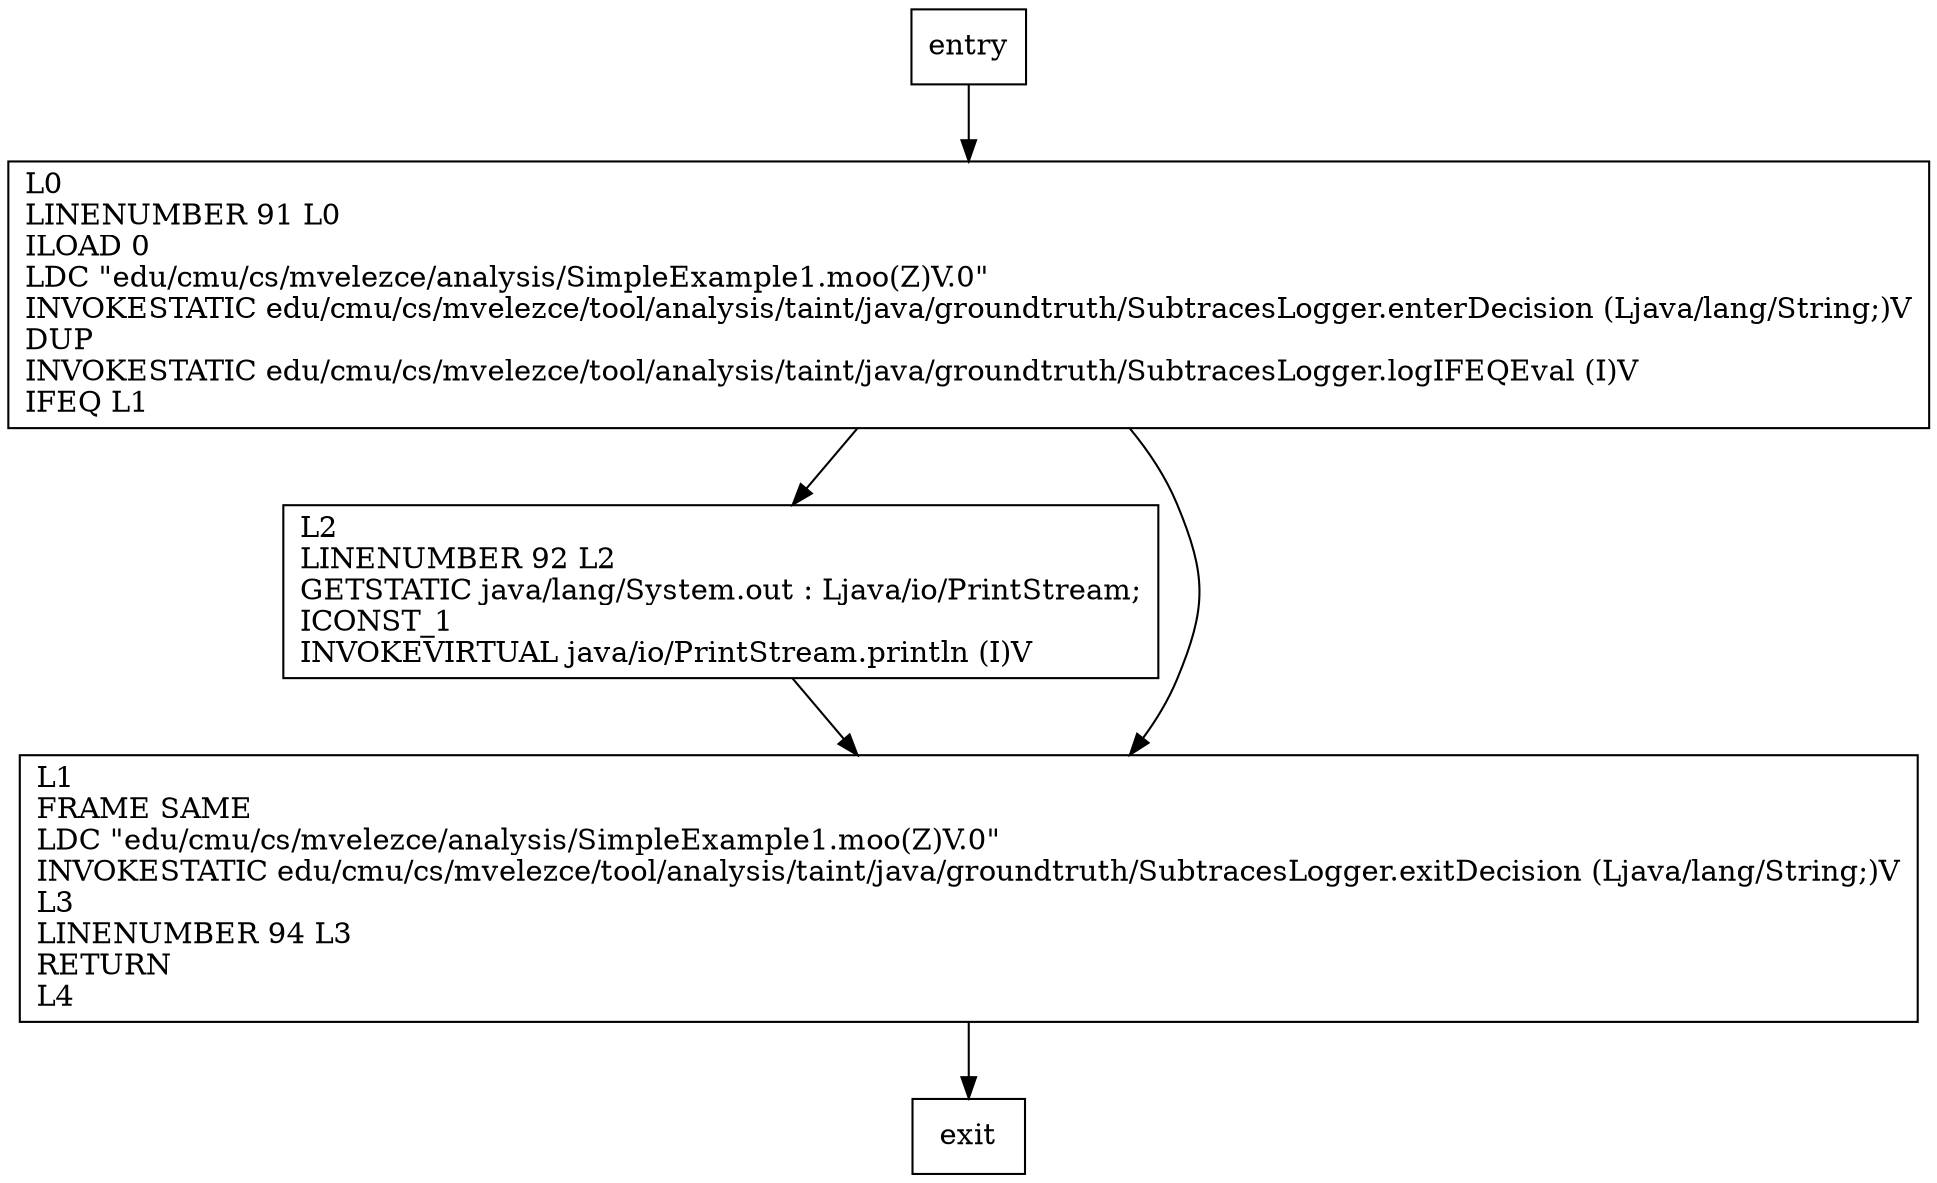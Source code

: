 digraph moo {
node [shape=record];
1615979304 [label="L2\lLINENUMBER 92 L2\lGETSTATIC java/lang/System.out : Ljava/io/PrintStream;\lICONST_1\lINVOKEVIRTUAL java/io/PrintStream.println (I)V\l"];
1219011224 [label="L1\lFRAME SAME\lLDC \"edu/cmu/cs/mvelezce/analysis/SimpleExample1.moo(Z)V.0\"\lINVOKESTATIC edu/cmu/cs/mvelezce/tool/analysis/taint/java/groundtruth/SubtracesLogger.exitDecision (Ljava/lang/String;)V\lL3\lLINENUMBER 94 L3\lRETURN\lL4\l"];
2133672993 [label="L0\lLINENUMBER 91 L0\lILOAD 0\lLDC \"edu/cmu/cs/mvelezce/analysis/SimpleExample1.moo(Z)V.0\"\lINVOKESTATIC edu/cmu/cs/mvelezce/tool/analysis/taint/java/groundtruth/SubtracesLogger.enterDecision (Ljava/lang/String;)V\lDUP\lINVOKESTATIC edu/cmu/cs/mvelezce/tool/analysis/taint/java/groundtruth/SubtracesLogger.logIFEQEval (I)V\lIFEQ L1\l"];
entry;
exit;
entry -> 2133672993;
1615979304 -> 1219011224;
1219011224 -> exit;
2133672993 -> 1615979304;
2133672993 -> 1219011224;
}
